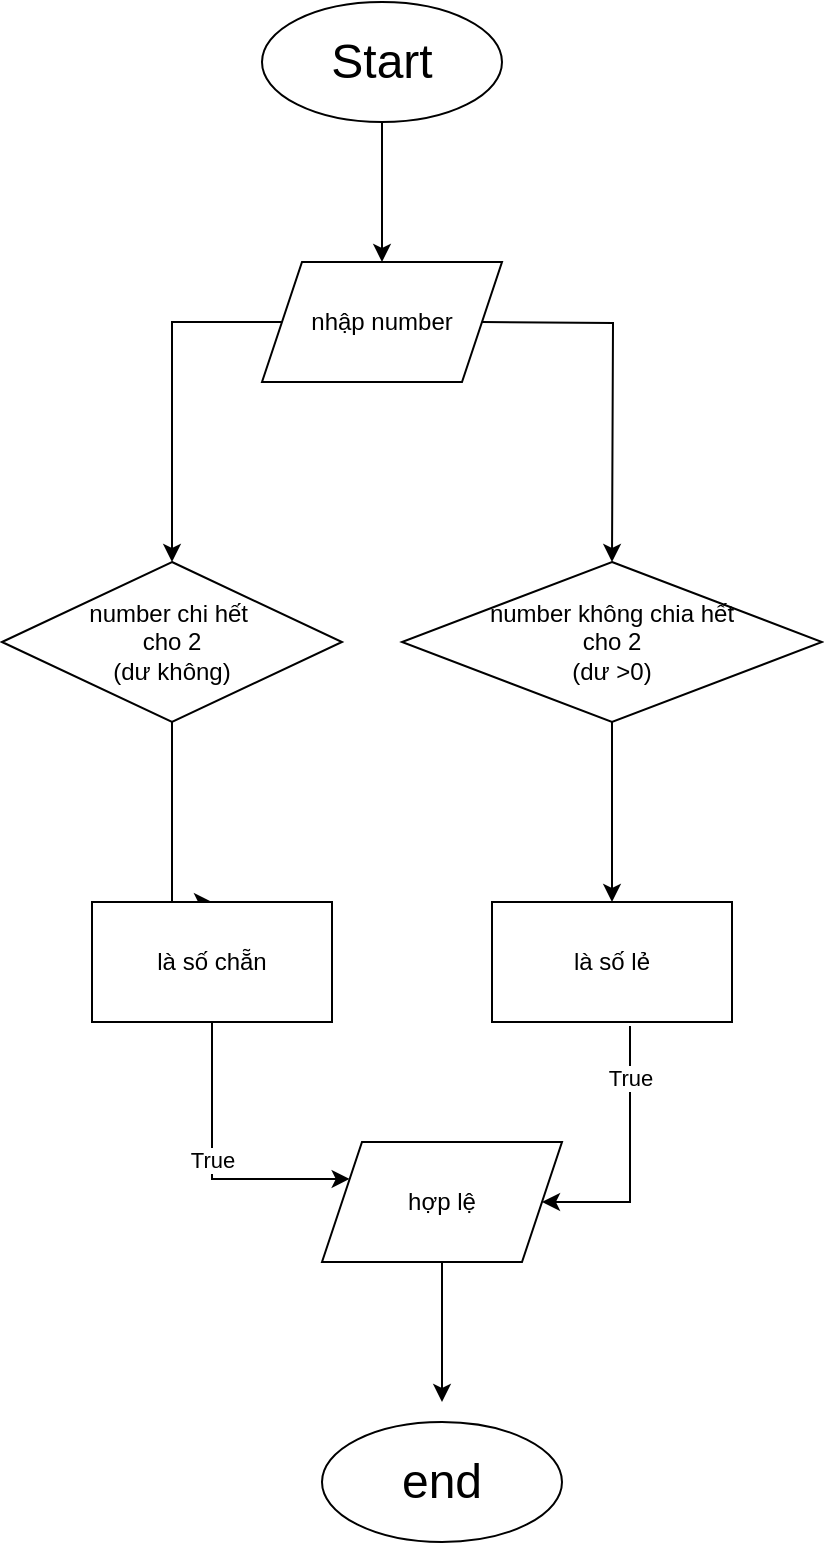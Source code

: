 <mxfile version="24.7.17">
  <diagram name="Trang-1" id="bMiknARZJnXVaoL8tnX3">
    <mxGraphModel dx="1114" dy="656" grid="1" gridSize="10" guides="1" tooltips="1" connect="1" arrows="1" fold="1" page="1" pageScale="1" pageWidth="827" pageHeight="1169" math="0" shadow="0">
      <root>
        <mxCell id="0" />
        <mxCell id="1" parent="0" />
        <mxCell id="c5IgZS8KUTy0unRA6LIm-13" style="edgeStyle=orthogonalEdgeStyle;rounded=0;orthogonalLoop=1;jettySize=auto;html=1;exitX=0.5;exitY=1;exitDx=0;exitDy=0;entryX=0.5;entryY=0;entryDx=0;entryDy=0;" parent="1" source="gOC3_Gfe7DvDGcyzSAZS-1" target="c5IgZS8KUTy0unRA6LIm-6" edge="1">
          <mxGeometry relative="1" as="geometry" />
        </mxCell>
        <object label="Start" start="" id="gOC3_Gfe7DvDGcyzSAZS-1">
          <mxCell style="ellipse;whiteSpace=wrap;html=1;fontSize=24;" parent="1" vertex="1">
            <mxGeometry x="410" y="20" width="120" height="60" as="geometry" />
          </mxCell>
        </object>
        <object label="end" start="" id="c5IgZS8KUTy0unRA6LIm-1">
          <mxCell style="ellipse;whiteSpace=wrap;html=1;fontSize=24;" parent="1" vertex="1">
            <mxGeometry x="440" y="730" width="120" height="60" as="geometry" />
          </mxCell>
        </object>
        <mxCell id="c5IgZS8KUTy0unRA6LIm-17" style="edgeStyle=orthogonalEdgeStyle;rounded=0;orthogonalLoop=1;jettySize=auto;html=1;exitX=0.5;exitY=1;exitDx=0;exitDy=0;entryX=0.5;entryY=0;entryDx=0;entryDy=0;" parent="1" source="c5IgZS8KUTy0unRA6LIm-4" target="c5IgZS8KUTy0unRA6LIm-8" edge="1">
          <mxGeometry relative="1" as="geometry">
            <Array as="points">
              <mxPoint x="365" y="470" />
            </Array>
          </mxGeometry>
        </mxCell>
        <mxCell id="c5IgZS8KUTy0unRA6LIm-4" value="number chi hết&amp;nbsp;&lt;div&gt;cho 2&lt;/div&gt;&lt;div&gt;(dư không)&lt;/div&gt;" style="rhombus;whiteSpace=wrap;html=1;" parent="1" vertex="1">
          <mxGeometry x="280" y="300" width="170" height="80" as="geometry" />
        </mxCell>
        <mxCell id="c5IgZS8KUTy0unRA6LIm-18" style="edgeStyle=orthogonalEdgeStyle;rounded=0;orthogonalLoop=1;jettySize=auto;html=1;exitX=0.5;exitY=1;exitDx=0;exitDy=0;" parent="1" source="c5IgZS8KUTy0unRA6LIm-5" target="c5IgZS8KUTy0unRA6LIm-9" edge="1">
          <mxGeometry relative="1" as="geometry">
            <Array as="points">
              <mxPoint x="585" y="450" />
              <mxPoint x="585" y="450" />
            </Array>
          </mxGeometry>
        </mxCell>
        <mxCell id="c5IgZS8KUTy0unRA6LIm-5" value="number không chia hết&lt;div&gt;cho 2&lt;/div&gt;&lt;div&gt;(dư &amp;gt;0)&lt;/div&gt;" style="rhombus;whiteSpace=wrap;html=1;" parent="1" vertex="1">
          <mxGeometry x="480" y="300" width="210" height="80" as="geometry" />
        </mxCell>
        <mxCell id="c5IgZS8KUTy0unRA6LIm-14" style="edgeStyle=orthogonalEdgeStyle;rounded=0;orthogonalLoop=1;jettySize=auto;html=1;exitX=0.1;exitY=0.617;exitDx=0;exitDy=0;entryX=0.5;entryY=0;entryDx=0;entryDy=0;exitPerimeter=0;" parent="1" source="c5IgZS8KUTy0unRA6LIm-6" target="c5IgZS8KUTy0unRA6LIm-4" edge="1">
          <mxGeometry relative="1" as="geometry">
            <Array as="points">
              <mxPoint x="470" y="187" />
              <mxPoint x="470" y="180" />
              <mxPoint x="365" y="180" />
            </Array>
          </mxGeometry>
        </mxCell>
        <mxCell id="c5IgZS8KUTy0unRA6LIm-15" style="edgeStyle=orthogonalEdgeStyle;rounded=0;orthogonalLoop=1;jettySize=auto;html=1;exitX=1;exitY=0.5;exitDx=0;exitDy=0;entryX=0.5;entryY=0;entryDx=0;entryDy=0;" parent="1" edge="1">
          <mxGeometry relative="1" as="geometry">
            <mxPoint x="520" y="180" as="sourcePoint" />
            <mxPoint x="585" y="300" as="targetPoint" />
          </mxGeometry>
        </mxCell>
        <mxCell id="c5IgZS8KUTy0unRA6LIm-6" value="nhập number" style="shape=parallelogram;perimeter=parallelogramPerimeter;whiteSpace=wrap;html=1;fixedSize=1;" parent="1" vertex="1">
          <mxGeometry x="410" y="150" width="120" height="60" as="geometry" />
        </mxCell>
        <mxCell id="c5IgZS8KUTy0unRA6LIm-8" value="là số chẵn" style="rounded=0;whiteSpace=wrap;html=1;" parent="1" vertex="1">
          <mxGeometry x="325" y="470" width="120" height="60" as="geometry" />
        </mxCell>
        <mxCell id="c5IgZS8KUTy0unRA6LIm-9" value="là số lẻ" style="rounded=0;whiteSpace=wrap;html=1;" parent="1" vertex="1">
          <mxGeometry x="525" y="470" width="120" height="60" as="geometry" />
        </mxCell>
        <mxCell id="c5IgZS8KUTy0unRA6LIm-11" value="hợp lệ" style="shape=parallelogram;perimeter=parallelogramPerimeter;whiteSpace=wrap;html=1;fixedSize=1;" parent="1" vertex="1">
          <mxGeometry x="440" y="590" width="120" height="60" as="geometry" />
        </mxCell>
        <mxCell id="c5IgZS8KUTy0unRA6LIm-12" value="" style="endArrow=classic;html=1;rounded=0;exitX=0.575;exitY=1.033;exitDx=0;exitDy=0;exitPerimeter=0;entryX=1;entryY=0.5;entryDx=0;entryDy=0;" parent="1" source="c5IgZS8KUTy0unRA6LIm-9" target="c5IgZS8KUTy0unRA6LIm-11" edge="1">
          <mxGeometry width="50" height="50" relative="1" as="geometry">
            <mxPoint x="-10" y="710" as="sourcePoint" />
            <mxPoint x="70" y="710" as="targetPoint" />
            <Array as="points">
              <mxPoint x="594" y="620" />
            </Array>
          </mxGeometry>
        </mxCell>
        <mxCell id="c5IgZS8KUTy0unRA6LIm-27" value="True" style="edgeLabel;html=1;align=center;verticalAlign=middle;resizable=0;points=[];" parent="c5IgZS8KUTy0unRA6LIm-12" vertex="1" connectable="0">
          <mxGeometry x="-0.606" relative="1" as="geometry">
            <mxPoint as="offset" />
          </mxGeometry>
        </mxCell>
        <mxCell id="c5IgZS8KUTy0unRA6LIm-19" style="edgeStyle=orthogonalEdgeStyle;rounded=0;orthogonalLoop=1;jettySize=auto;html=1;exitX=0.5;exitY=1;exitDx=0;exitDy=0;entryX=0;entryY=0.25;entryDx=0;entryDy=0;" parent="1" source="c5IgZS8KUTy0unRA6LIm-8" target="c5IgZS8KUTy0unRA6LIm-11" edge="1">
          <mxGeometry relative="1" as="geometry">
            <Array as="points">
              <mxPoint x="385" y="608" />
            </Array>
            <mxPoint x="430" y="610" as="targetPoint" />
          </mxGeometry>
        </mxCell>
        <mxCell id="c5IgZS8KUTy0unRA6LIm-24" value="True" style="edgeLabel;html=1;align=center;verticalAlign=middle;resizable=0;points=[];" parent="c5IgZS8KUTy0unRA6LIm-19" vertex="1" connectable="0">
          <mxGeometry x="-0.072" relative="1" as="geometry">
            <mxPoint as="offset" />
          </mxGeometry>
        </mxCell>
        <mxCell id="RoReMOkBkYpSv9IFZ_Ye-3" style="edgeStyle=orthogonalEdgeStyle;rounded=0;orthogonalLoop=1;jettySize=auto;html=1;exitX=0.5;exitY=1;exitDx=0;exitDy=0;" edge="1" parent="1" source="c5IgZS8KUTy0unRA6LIm-11">
          <mxGeometry relative="1" as="geometry">
            <mxPoint x="500" y="720" as="targetPoint" />
          </mxGeometry>
        </mxCell>
      </root>
    </mxGraphModel>
  </diagram>
</mxfile>

